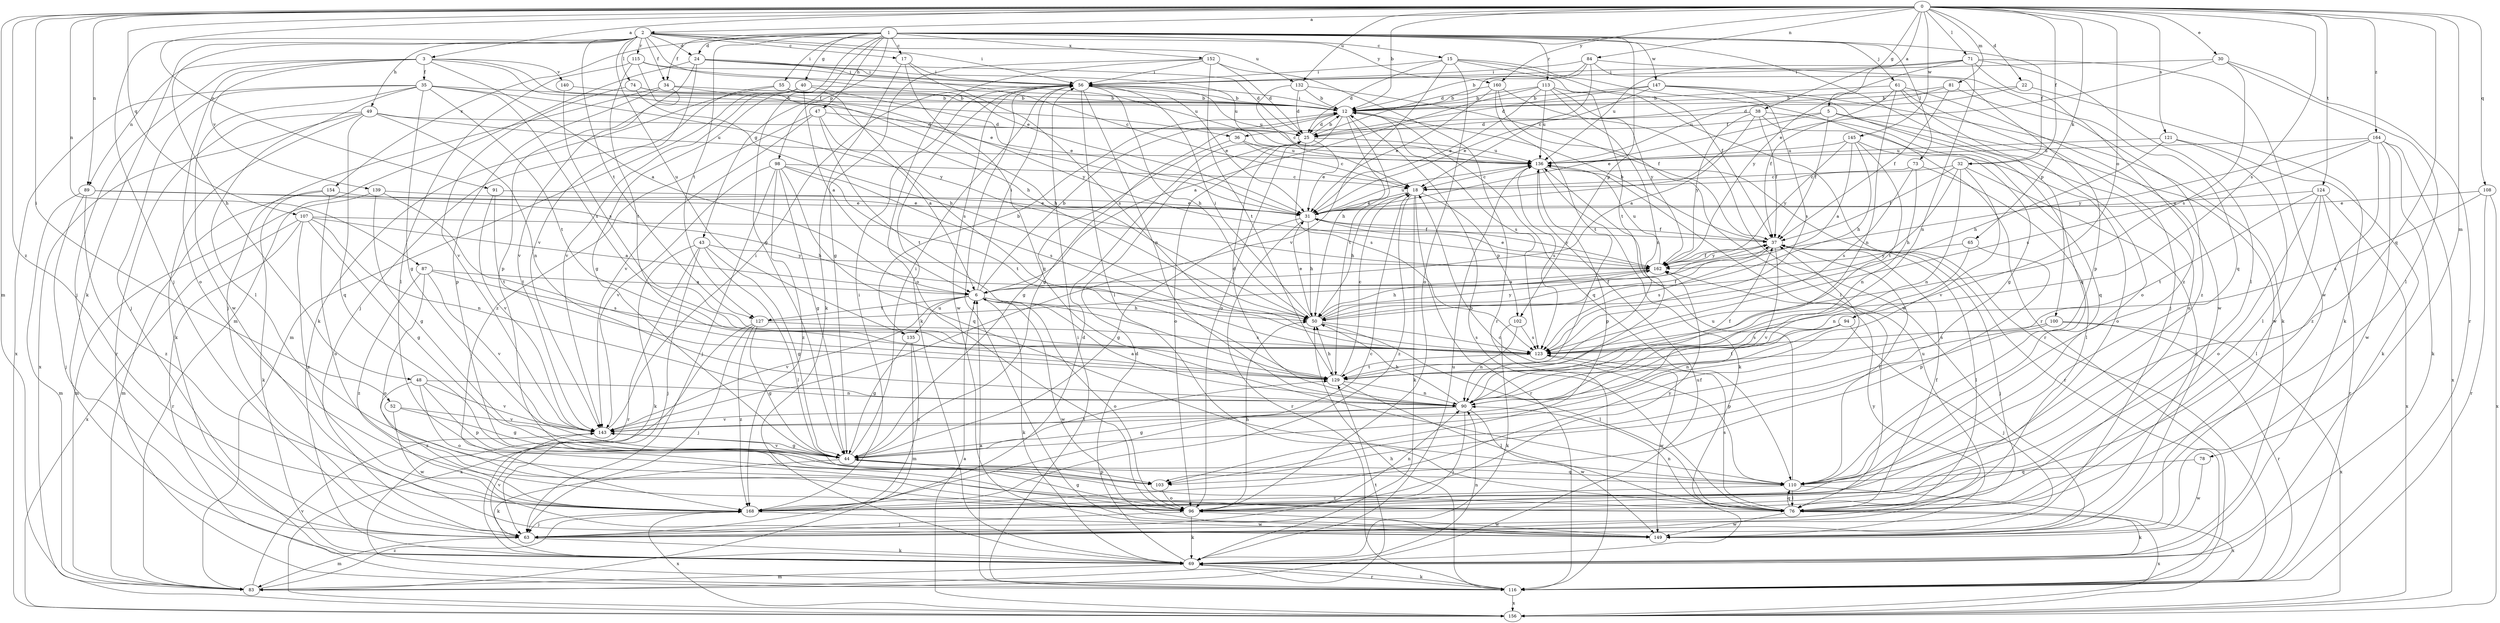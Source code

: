 strict digraph  {
0;
1;
2;
3;
5;
6;
12;
15;
17;
18;
22;
24;
25;
30;
31;
32;
34;
35;
36;
37;
38;
40;
43;
44;
47;
48;
49;
50;
52;
55;
56;
61;
63;
65;
69;
71;
73;
74;
76;
78;
81;
83;
84;
87;
89;
90;
91;
94;
96;
98;
100;
102;
103;
107;
108;
110;
113;
115;
116;
121;
123;
124;
127;
129;
132;
135;
136;
139;
140;
143;
145;
147;
149;
152;
154;
156;
160;
162;
164;
168;
0 -> 2  [label=a];
0 -> 3  [label=a];
0 -> 5  [label=a];
0 -> 12  [label=b];
0 -> 22  [label=d];
0 -> 30  [label=e];
0 -> 32  [label=f];
0 -> 38  [label=g];
0 -> 52  [label=i];
0 -> 65  [label=k];
0 -> 71  [label=l];
0 -> 78  [label=m];
0 -> 81  [label=m];
0 -> 83  [label=m];
0 -> 84  [label=n];
0 -> 87  [label=n];
0 -> 89  [label=n];
0 -> 91  [label=o];
0 -> 94  [label=o];
0 -> 107  [label=q];
0 -> 108  [label=q];
0 -> 110  [label=q];
0 -> 121  [label=s];
0 -> 123  [label=s];
0 -> 124  [label=t];
0 -> 132  [label=u];
0 -> 145  [label=w];
0 -> 160  [label=y];
0 -> 164  [label=z];
0 -> 168  [label=z];
1 -> 15  [label=c];
1 -> 17  [label=c];
1 -> 24  [label=d];
1 -> 32  [label=f];
1 -> 34  [label=f];
1 -> 40  [label=g];
1 -> 43  [label=g];
1 -> 44  [label=g];
1 -> 47  [label=h];
1 -> 55  [label=i];
1 -> 61  [label=j];
1 -> 73  [label=l];
1 -> 98  [label=p];
1 -> 100  [label=p];
1 -> 102  [label=p];
1 -> 113  [label=r];
1 -> 127  [label=t];
1 -> 147  [label=w];
1 -> 152  [label=x];
1 -> 154  [label=x];
2 -> 17  [label=c];
2 -> 24  [label=d];
2 -> 31  [label=e];
2 -> 34  [label=f];
2 -> 48  [label=h];
2 -> 49  [label=h];
2 -> 56  [label=i];
2 -> 63  [label=j];
2 -> 69  [label=k];
2 -> 74  [label=l];
2 -> 115  [label=r];
2 -> 127  [label=t];
2 -> 132  [label=u];
2 -> 135  [label=u];
2 -> 160  [label=y];
3 -> 6  [label=a];
3 -> 31  [label=e];
3 -> 35  [label=f];
3 -> 36  [label=f];
3 -> 63  [label=j];
3 -> 89  [label=n];
3 -> 96  [label=o];
3 -> 139  [label=v];
3 -> 140  [label=v];
5 -> 31  [label=e];
5 -> 36  [label=f];
5 -> 37  [label=f];
5 -> 96  [label=o];
5 -> 149  [label=w];
6 -> 12  [label=b];
6 -> 50  [label=h];
6 -> 56  [label=i];
6 -> 69  [label=k];
6 -> 96  [label=o];
6 -> 127  [label=t];
6 -> 135  [label=u];
6 -> 143  [label=v];
6 -> 149  [label=w];
12 -> 25  [label=d];
12 -> 44  [label=g];
12 -> 50  [label=h];
12 -> 56  [label=i];
12 -> 96  [label=o];
12 -> 110  [label=q];
12 -> 123  [label=s];
12 -> 129  [label=t];
15 -> 25  [label=d];
15 -> 37  [label=f];
15 -> 56  [label=i];
15 -> 96  [label=o];
15 -> 116  [label=r];
15 -> 129  [label=t];
15 -> 143  [label=v];
17 -> 56  [label=i];
17 -> 69  [label=k];
17 -> 110  [label=q];
17 -> 123  [label=s];
18 -> 31  [label=e];
18 -> 50  [label=h];
18 -> 69  [label=k];
18 -> 102  [label=p];
18 -> 116  [label=r];
18 -> 168  [label=z];
22 -> 12  [label=b];
22 -> 25  [label=d];
22 -> 69  [label=k];
24 -> 18  [label=c];
24 -> 25  [label=d];
24 -> 56  [label=i];
24 -> 83  [label=m];
24 -> 103  [label=p];
24 -> 136  [label=u];
24 -> 143  [label=v];
25 -> 12  [label=b];
25 -> 31  [label=e];
25 -> 96  [label=o];
25 -> 123  [label=s];
25 -> 136  [label=u];
30 -> 31  [label=e];
30 -> 56  [label=i];
30 -> 76  [label=l];
30 -> 116  [label=r];
30 -> 123  [label=s];
31 -> 37  [label=f];
31 -> 44  [label=g];
31 -> 50  [label=h];
31 -> 116  [label=r];
31 -> 136  [label=u];
31 -> 162  [label=y];
32 -> 18  [label=c];
32 -> 37  [label=f];
32 -> 50  [label=h];
32 -> 63  [label=j];
32 -> 90  [label=n];
32 -> 143  [label=v];
34 -> 12  [label=b];
34 -> 50  [label=h];
34 -> 63  [label=j];
34 -> 103  [label=p];
34 -> 143  [label=v];
35 -> 12  [label=b];
35 -> 44  [label=g];
35 -> 63  [label=j];
35 -> 76  [label=l];
35 -> 123  [label=s];
35 -> 129  [label=t];
35 -> 149  [label=w];
35 -> 156  [label=x];
35 -> 162  [label=y];
36 -> 18  [label=c];
36 -> 44  [label=g];
36 -> 136  [label=u];
37 -> 12  [label=b];
37 -> 63  [label=j];
37 -> 76  [label=l];
37 -> 123  [label=s];
37 -> 143  [label=v];
37 -> 162  [label=y];
38 -> 6  [label=a];
38 -> 25  [label=d];
38 -> 37  [label=f];
38 -> 44  [label=g];
38 -> 110  [label=q];
38 -> 162  [label=y];
40 -> 6  [label=a];
40 -> 12  [label=b];
40 -> 31  [label=e];
40 -> 44  [label=g];
40 -> 83  [label=m];
40 -> 143  [label=v];
43 -> 44  [label=g];
43 -> 63  [label=j];
43 -> 69  [label=k];
43 -> 76  [label=l];
43 -> 116  [label=r];
43 -> 162  [label=y];
44 -> 56  [label=i];
44 -> 69  [label=k];
44 -> 103  [label=p];
44 -> 110  [label=q];
44 -> 129  [label=t];
44 -> 143  [label=v];
47 -> 6  [label=a];
47 -> 25  [label=d];
47 -> 129  [label=t];
47 -> 143  [label=v];
47 -> 168  [label=z];
48 -> 90  [label=n];
48 -> 96  [label=o];
48 -> 103  [label=p];
48 -> 143  [label=v];
48 -> 168  [label=z];
49 -> 25  [label=d];
49 -> 69  [label=k];
49 -> 90  [label=n];
49 -> 110  [label=q];
49 -> 116  [label=r];
49 -> 136  [label=u];
49 -> 156  [label=x];
50 -> 31  [label=e];
50 -> 37  [label=f];
50 -> 56  [label=i];
50 -> 76  [label=l];
50 -> 123  [label=s];
50 -> 162  [label=y];
52 -> 44  [label=g];
52 -> 143  [label=v];
52 -> 149  [label=w];
55 -> 12  [label=b];
55 -> 63  [label=j];
55 -> 69  [label=k];
55 -> 123  [label=s];
56 -> 12  [label=b];
56 -> 31  [label=e];
56 -> 50  [label=h];
56 -> 69  [label=k];
56 -> 76  [label=l];
56 -> 90  [label=n];
56 -> 136  [label=u];
56 -> 149  [label=w];
61 -> 12  [label=b];
61 -> 37  [label=f];
61 -> 63  [label=j];
61 -> 90  [label=n];
61 -> 96  [label=o];
61 -> 149  [label=w];
63 -> 25  [label=d];
63 -> 69  [label=k];
63 -> 83  [label=m];
63 -> 143  [label=v];
63 -> 162  [label=y];
65 -> 90  [label=n];
65 -> 103  [label=p];
65 -> 162  [label=y];
69 -> 25  [label=d];
69 -> 83  [label=m];
69 -> 90  [label=n];
69 -> 116  [label=r];
69 -> 136  [label=u];
71 -> 56  [label=i];
71 -> 76  [label=l];
71 -> 90  [label=n];
71 -> 136  [label=u];
71 -> 149  [label=w];
71 -> 162  [label=y];
71 -> 168  [label=z];
73 -> 18  [label=c];
73 -> 76  [label=l];
73 -> 90  [label=n];
73 -> 123  [label=s];
74 -> 12  [label=b];
74 -> 50  [label=h];
74 -> 143  [label=v];
74 -> 162  [label=y];
76 -> 12  [label=b];
76 -> 37  [label=f];
76 -> 69  [label=k];
76 -> 90  [label=n];
76 -> 110  [label=q];
76 -> 123  [label=s];
76 -> 149  [label=w];
76 -> 156  [label=x];
78 -> 110  [label=q];
78 -> 149  [label=w];
81 -> 12  [label=b];
81 -> 37  [label=f];
81 -> 136  [label=u];
81 -> 168  [label=z];
83 -> 129  [label=t];
83 -> 136  [label=u];
83 -> 143  [label=v];
83 -> 168  [label=z];
84 -> 12  [label=b];
84 -> 18  [label=c];
84 -> 25  [label=d];
84 -> 56  [label=i];
84 -> 103  [label=p];
84 -> 110  [label=q];
87 -> 6  [label=a];
87 -> 96  [label=o];
87 -> 123  [label=s];
87 -> 143  [label=v];
87 -> 168  [label=z];
89 -> 31  [label=e];
89 -> 50  [label=h];
89 -> 63  [label=j];
89 -> 83  [label=m];
89 -> 168  [label=z];
90 -> 6  [label=a];
90 -> 25  [label=d];
90 -> 37  [label=f];
90 -> 44  [label=g];
90 -> 50  [label=h];
90 -> 63  [label=j];
90 -> 143  [label=v];
90 -> 149  [label=w];
91 -> 31  [label=e];
91 -> 129  [label=t];
91 -> 143  [label=v];
94 -> 63  [label=j];
94 -> 90  [label=n];
94 -> 123  [label=s];
94 -> 129  [label=t];
96 -> 44  [label=g];
96 -> 50  [label=h];
96 -> 63  [label=j];
96 -> 69  [label=k];
96 -> 90  [label=n];
96 -> 149  [label=w];
96 -> 162  [label=y];
98 -> 18  [label=c];
98 -> 44  [label=g];
98 -> 63  [label=j];
98 -> 110  [label=q];
98 -> 123  [label=s];
98 -> 129  [label=t];
98 -> 143  [label=v];
98 -> 168  [label=z];
100 -> 103  [label=p];
100 -> 116  [label=r];
100 -> 123  [label=s];
100 -> 156  [label=x];
102 -> 69  [label=k];
102 -> 90  [label=n];
102 -> 123  [label=s];
103 -> 96  [label=o];
107 -> 6  [label=a];
107 -> 37  [label=f];
107 -> 44  [label=g];
107 -> 90  [label=n];
107 -> 116  [label=r];
107 -> 156  [label=x];
107 -> 168  [label=z];
108 -> 31  [label=e];
108 -> 116  [label=r];
108 -> 123  [label=s];
108 -> 156  [label=x];
110 -> 18  [label=c];
110 -> 37  [label=f];
110 -> 76  [label=l];
110 -> 136  [label=u];
110 -> 156  [label=x];
110 -> 168  [label=z];
113 -> 6  [label=a];
113 -> 12  [label=b];
113 -> 31  [label=e];
113 -> 90  [label=n];
113 -> 116  [label=r];
113 -> 136  [label=u];
113 -> 162  [label=y];
115 -> 50  [label=h];
115 -> 56  [label=i];
115 -> 76  [label=l];
115 -> 129  [label=t];
115 -> 136  [label=u];
116 -> 6  [label=a];
116 -> 50  [label=h];
116 -> 56  [label=i];
116 -> 69  [label=k];
116 -> 156  [label=x];
121 -> 50  [label=h];
121 -> 69  [label=k];
121 -> 76  [label=l];
121 -> 136  [label=u];
123 -> 129  [label=t];
123 -> 149  [label=w];
124 -> 31  [label=e];
124 -> 76  [label=l];
124 -> 96  [label=o];
124 -> 116  [label=r];
124 -> 129  [label=t];
124 -> 156  [label=x];
127 -> 37  [label=f];
127 -> 44  [label=g];
127 -> 63  [label=j];
127 -> 123  [label=s];
127 -> 156  [label=x];
127 -> 168  [label=z];
129 -> 18  [label=c];
129 -> 50  [label=h];
129 -> 76  [label=l];
129 -> 90  [label=n];
132 -> 12  [label=b];
132 -> 18  [label=c];
132 -> 25  [label=d];
132 -> 37  [label=f];
135 -> 12  [label=b];
135 -> 44  [label=g];
135 -> 83  [label=m];
135 -> 168  [label=z];
136 -> 18  [label=c];
136 -> 69  [label=k];
136 -> 103  [label=p];
136 -> 116  [label=r];
136 -> 123  [label=s];
139 -> 31  [label=e];
139 -> 44  [label=g];
139 -> 83  [label=m];
139 -> 129  [label=t];
140 -> 12  [label=b];
140 -> 123  [label=s];
143 -> 44  [label=g];
143 -> 56  [label=i];
145 -> 6  [label=a];
145 -> 50  [label=h];
145 -> 96  [label=o];
145 -> 129  [label=t];
145 -> 136  [label=u];
145 -> 162  [label=y];
147 -> 12  [label=b];
147 -> 25  [label=d];
147 -> 31  [label=e];
147 -> 69  [label=k];
147 -> 110  [label=q];
147 -> 123  [label=s];
149 -> 56  [label=i];
149 -> 136  [label=u];
152 -> 25  [label=d];
152 -> 44  [label=g];
152 -> 56  [label=i];
152 -> 96  [label=o];
152 -> 116  [label=r];
152 -> 129  [label=t];
154 -> 31  [label=e];
154 -> 69  [label=k];
154 -> 83  [label=m];
154 -> 96  [label=o];
156 -> 6  [label=a];
160 -> 12  [label=b];
160 -> 31  [label=e];
160 -> 76  [label=l];
160 -> 129  [label=t];
160 -> 149  [label=w];
162 -> 6  [label=a];
162 -> 31  [label=e];
162 -> 37  [label=f];
162 -> 50  [label=h];
162 -> 136  [label=u];
164 -> 69  [label=k];
164 -> 123  [label=s];
164 -> 136  [label=u];
164 -> 149  [label=w];
164 -> 156  [label=x];
164 -> 162  [label=y];
164 -> 168  [label=z];
168 -> 18  [label=c];
168 -> 37  [label=f];
168 -> 56  [label=i];
168 -> 63  [label=j];
168 -> 149  [label=w];
168 -> 156  [label=x];
}
